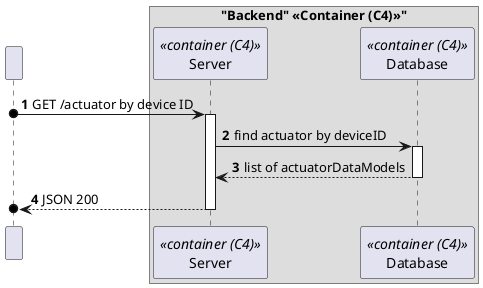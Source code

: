@startuml
'https://plantuml.com/sequence-diagram
!pragma layout smetana

autonumber

participant " " as HTTP

box "Backend" <<Container (C4)>>"
    participant "Server" as SE<<container (C4)>>
    participant "Database" as DB<<container (C4)>>
end box


HTTP o-> SE : GET /actuator by device ID
activate SE

SE -> DB : find actuator by deviceID
activate DB

DB --> SE : list of actuatorDataModels
deactivate DB


SE -->o HTTP : JSON 200
deactivate SE

deactivate HTTP


@enduml